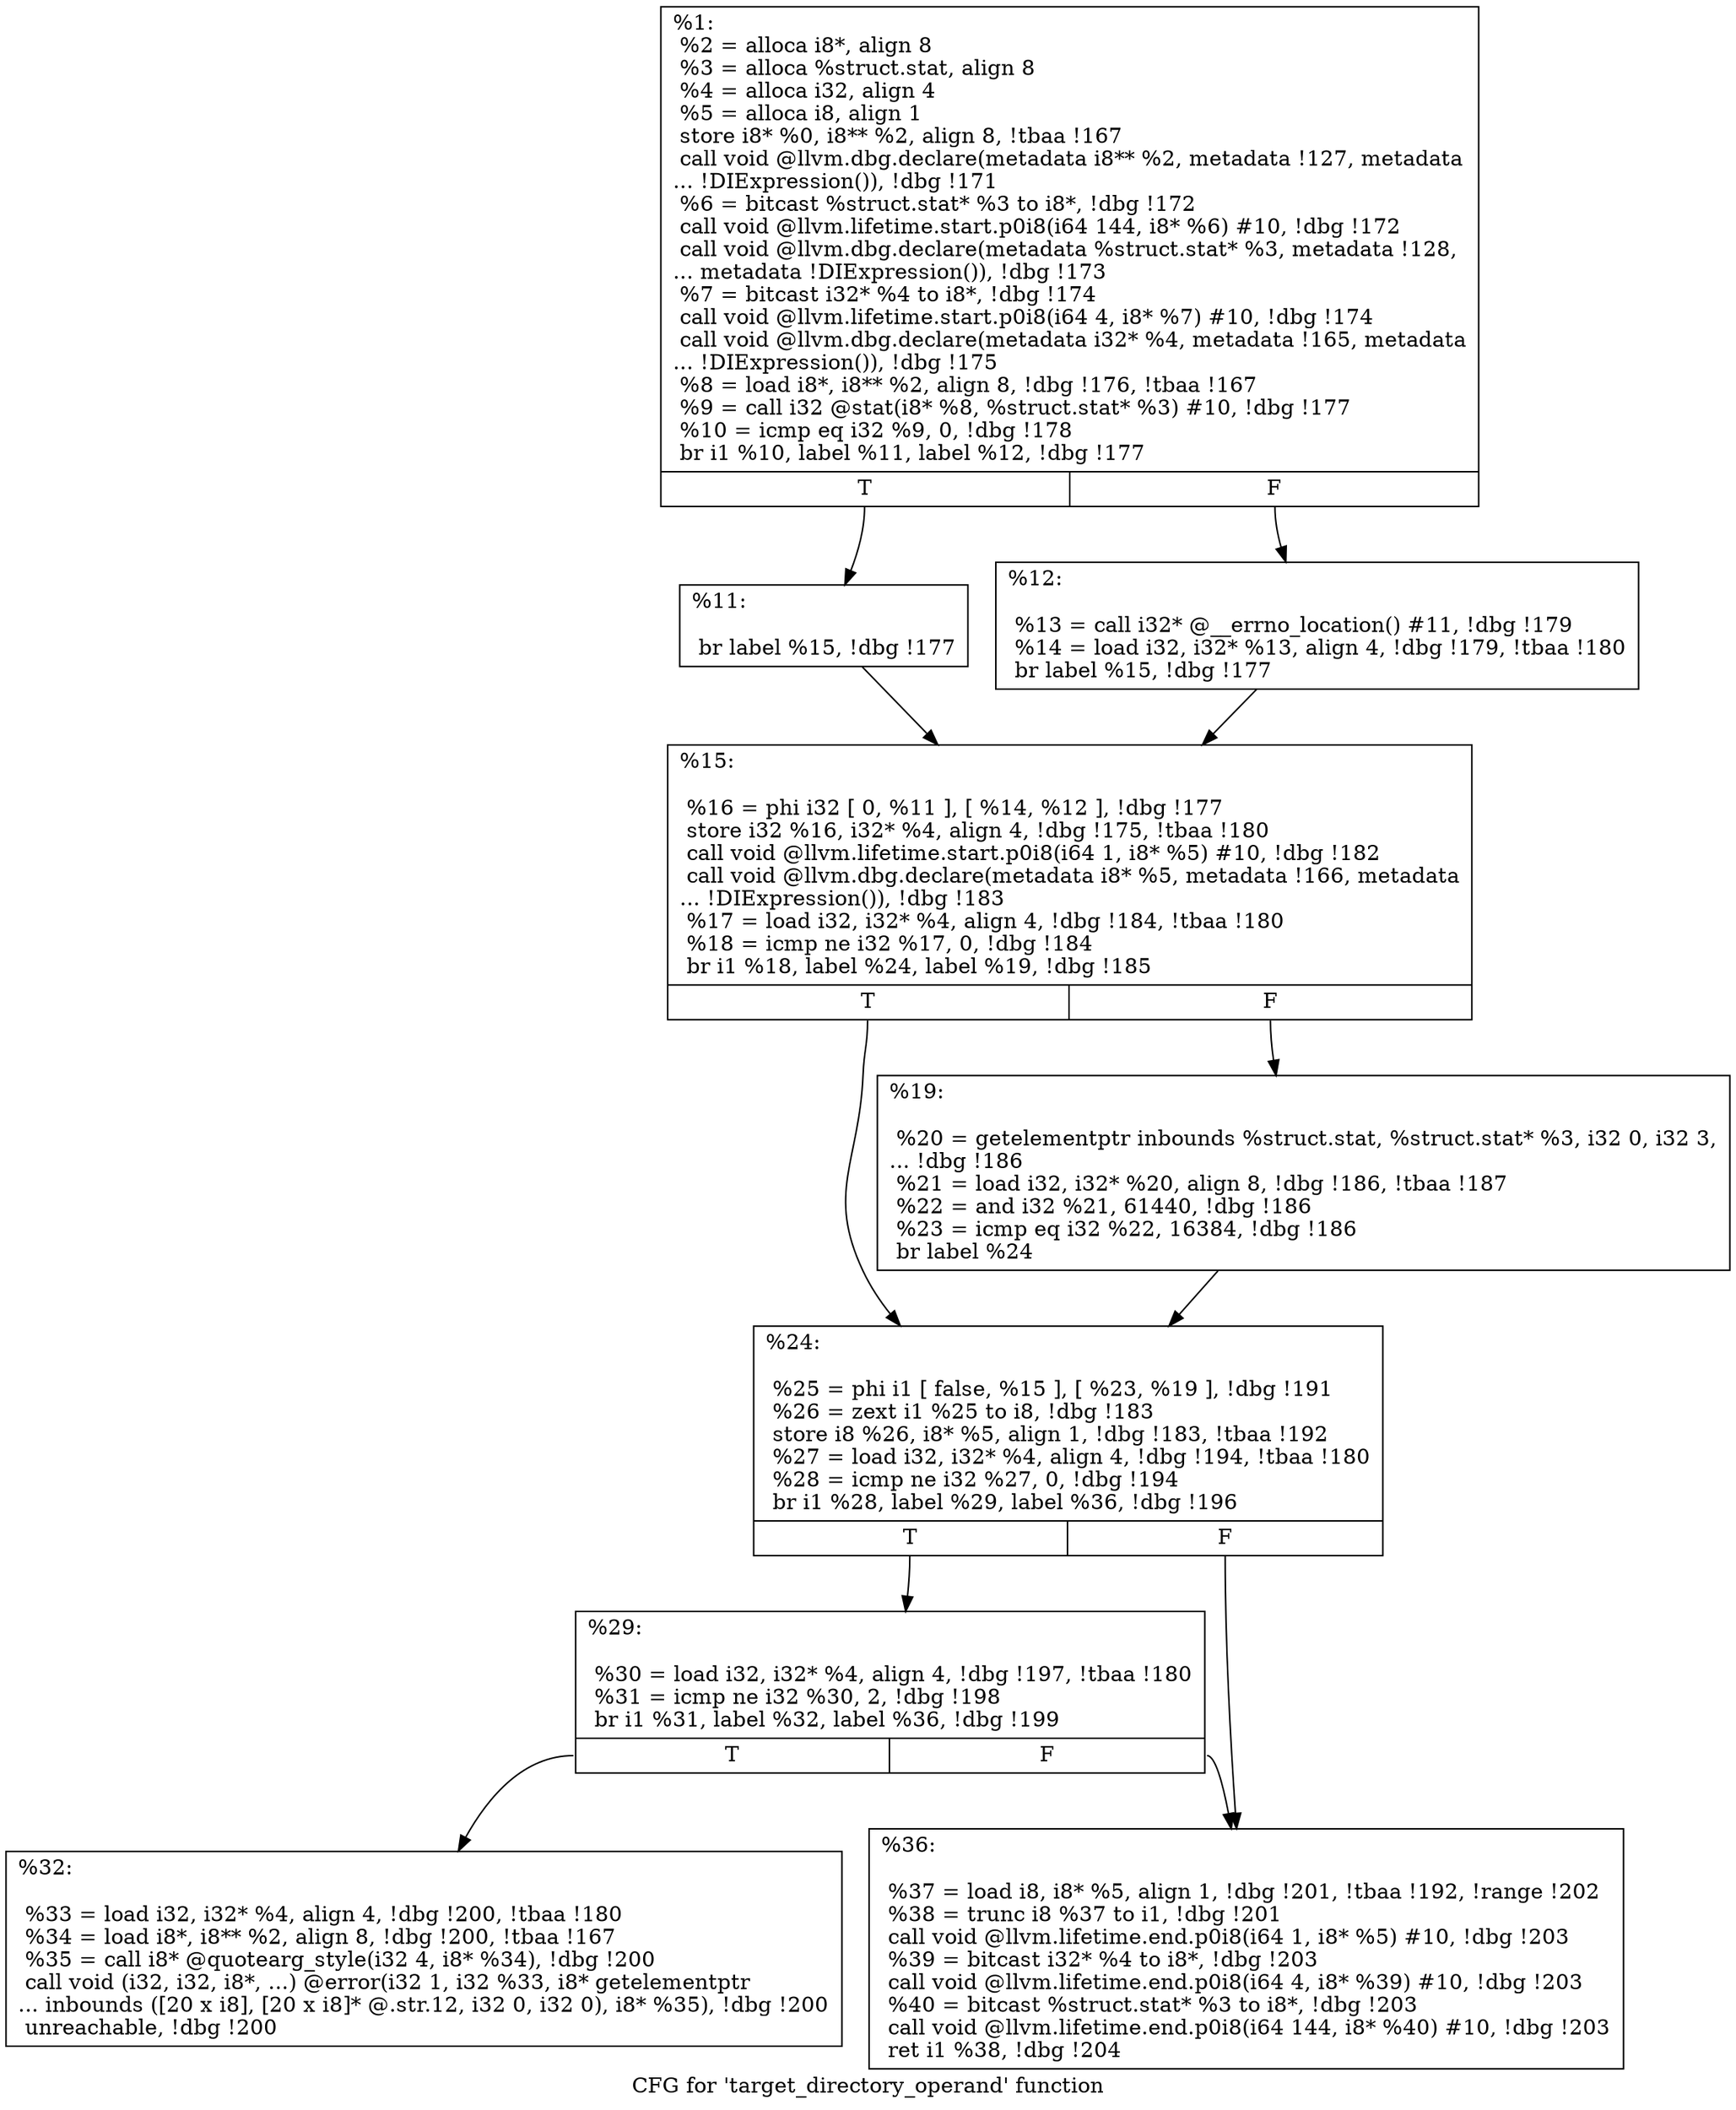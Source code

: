digraph "CFG for 'target_directory_operand' function" {
	label="CFG for 'target_directory_operand' function";

	Node0x281a6d0 [shape=record,label="{%1:\l  %2 = alloca i8*, align 8\l  %3 = alloca %struct.stat, align 8\l  %4 = alloca i32, align 4\l  %5 = alloca i8, align 1\l  store i8* %0, i8** %2, align 8, !tbaa !167\l  call void @llvm.dbg.declare(metadata i8** %2, metadata !127, metadata\l... !DIExpression()), !dbg !171\l  %6 = bitcast %struct.stat* %3 to i8*, !dbg !172\l  call void @llvm.lifetime.start.p0i8(i64 144, i8* %6) #10, !dbg !172\l  call void @llvm.dbg.declare(metadata %struct.stat* %3, metadata !128,\l... metadata !DIExpression()), !dbg !173\l  %7 = bitcast i32* %4 to i8*, !dbg !174\l  call void @llvm.lifetime.start.p0i8(i64 4, i8* %7) #10, !dbg !174\l  call void @llvm.dbg.declare(metadata i32* %4, metadata !165, metadata\l... !DIExpression()), !dbg !175\l  %8 = load i8*, i8** %2, align 8, !dbg !176, !tbaa !167\l  %9 = call i32 @stat(i8* %8, %struct.stat* %3) #10, !dbg !177\l  %10 = icmp eq i32 %9, 0, !dbg !178\l  br i1 %10, label %11, label %12, !dbg !177\l|{<s0>T|<s1>F}}"];
	Node0x281a6d0:s0 -> Node0x281a720;
	Node0x281a6d0:s1 -> Node0x281a770;
	Node0x281a720 [shape=record,label="{%11:\l\l  br label %15, !dbg !177\l}"];
	Node0x281a720 -> Node0x281a7c0;
	Node0x281a770 [shape=record,label="{%12:\l\l  %13 = call i32* @__errno_location() #11, !dbg !179\l  %14 = load i32, i32* %13, align 4, !dbg !179, !tbaa !180\l  br label %15, !dbg !177\l}"];
	Node0x281a770 -> Node0x281a7c0;
	Node0x281a7c0 [shape=record,label="{%15:\l\l  %16 = phi i32 [ 0, %11 ], [ %14, %12 ], !dbg !177\l  store i32 %16, i32* %4, align 4, !dbg !175, !tbaa !180\l  call void @llvm.lifetime.start.p0i8(i64 1, i8* %5) #10, !dbg !182\l  call void @llvm.dbg.declare(metadata i8* %5, metadata !166, metadata\l... !DIExpression()), !dbg !183\l  %17 = load i32, i32* %4, align 4, !dbg !184, !tbaa !180\l  %18 = icmp ne i32 %17, 0, !dbg !184\l  br i1 %18, label %24, label %19, !dbg !185\l|{<s0>T|<s1>F}}"];
	Node0x281a7c0:s0 -> Node0x27e6c30;
	Node0x281a7c0:s1 -> Node0x281a810;
	Node0x281a810 [shape=record,label="{%19:\l\l  %20 = getelementptr inbounds %struct.stat, %struct.stat* %3, i32 0, i32 3,\l... !dbg !186\l  %21 = load i32, i32* %20, align 8, !dbg !186, !tbaa !187\l  %22 = and i32 %21, 61440, !dbg !186\l  %23 = icmp eq i32 %22, 16384, !dbg !186\l  br label %24\l}"];
	Node0x281a810 -> Node0x27e6c30;
	Node0x27e6c30 [shape=record,label="{%24:\l\l  %25 = phi i1 [ false, %15 ], [ %23, %19 ], !dbg !191\l  %26 = zext i1 %25 to i8, !dbg !183\l  store i8 %26, i8* %5, align 1, !dbg !183, !tbaa !192\l  %27 = load i32, i32* %4, align 4, !dbg !194, !tbaa !180\l  %28 = icmp ne i32 %27, 0, !dbg !194\l  br i1 %28, label %29, label %36, !dbg !196\l|{<s0>T|<s1>F}}"];
	Node0x27e6c30:s0 -> Node0x27e6c80;
	Node0x27e6c30:s1 -> Node0x27e6d20;
	Node0x27e6c80 [shape=record,label="{%29:\l\l  %30 = load i32, i32* %4, align 4, !dbg !197, !tbaa !180\l  %31 = icmp ne i32 %30, 2, !dbg !198\l  br i1 %31, label %32, label %36, !dbg !199\l|{<s0>T|<s1>F}}"];
	Node0x27e6c80:s0 -> Node0x27e6cd0;
	Node0x27e6c80:s1 -> Node0x27e6d20;
	Node0x27e6cd0 [shape=record,label="{%32:\l\l  %33 = load i32, i32* %4, align 4, !dbg !200, !tbaa !180\l  %34 = load i8*, i8** %2, align 8, !dbg !200, !tbaa !167\l  %35 = call i8* @quotearg_style(i32 4, i8* %34), !dbg !200\l  call void (i32, i32, i8*, ...) @error(i32 1, i32 %33, i8* getelementptr\l... inbounds ([20 x i8], [20 x i8]* @.str.12, i32 0, i32 0), i8* %35), !dbg !200\l  unreachable, !dbg !200\l}"];
	Node0x27e6d20 [shape=record,label="{%36:\l\l  %37 = load i8, i8* %5, align 1, !dbg !201, !tbaa !192, !range !202\l  %38 = trunc i8 %37 to i1, !dbg !201\l  call void @llvm.lifetime.end.p0i8(i64 1, i8* %5) #10, !dbg !203\l  %39 = bitcast i32* %4 to i8*, !dbg !203\l  call void @llvm.lifetime.end.p0i8(i64 4, i8* %39) #10, !dbg !203\l  %40 = bitcast %struct.stat* %3 to i8*, !dbg !203\l  call void @llvm.lifetime.end.p0i8(i64 144, i8* %40) #10, !dbg !203\l  ret i1 %38, !dbg !204\l}"];
}
